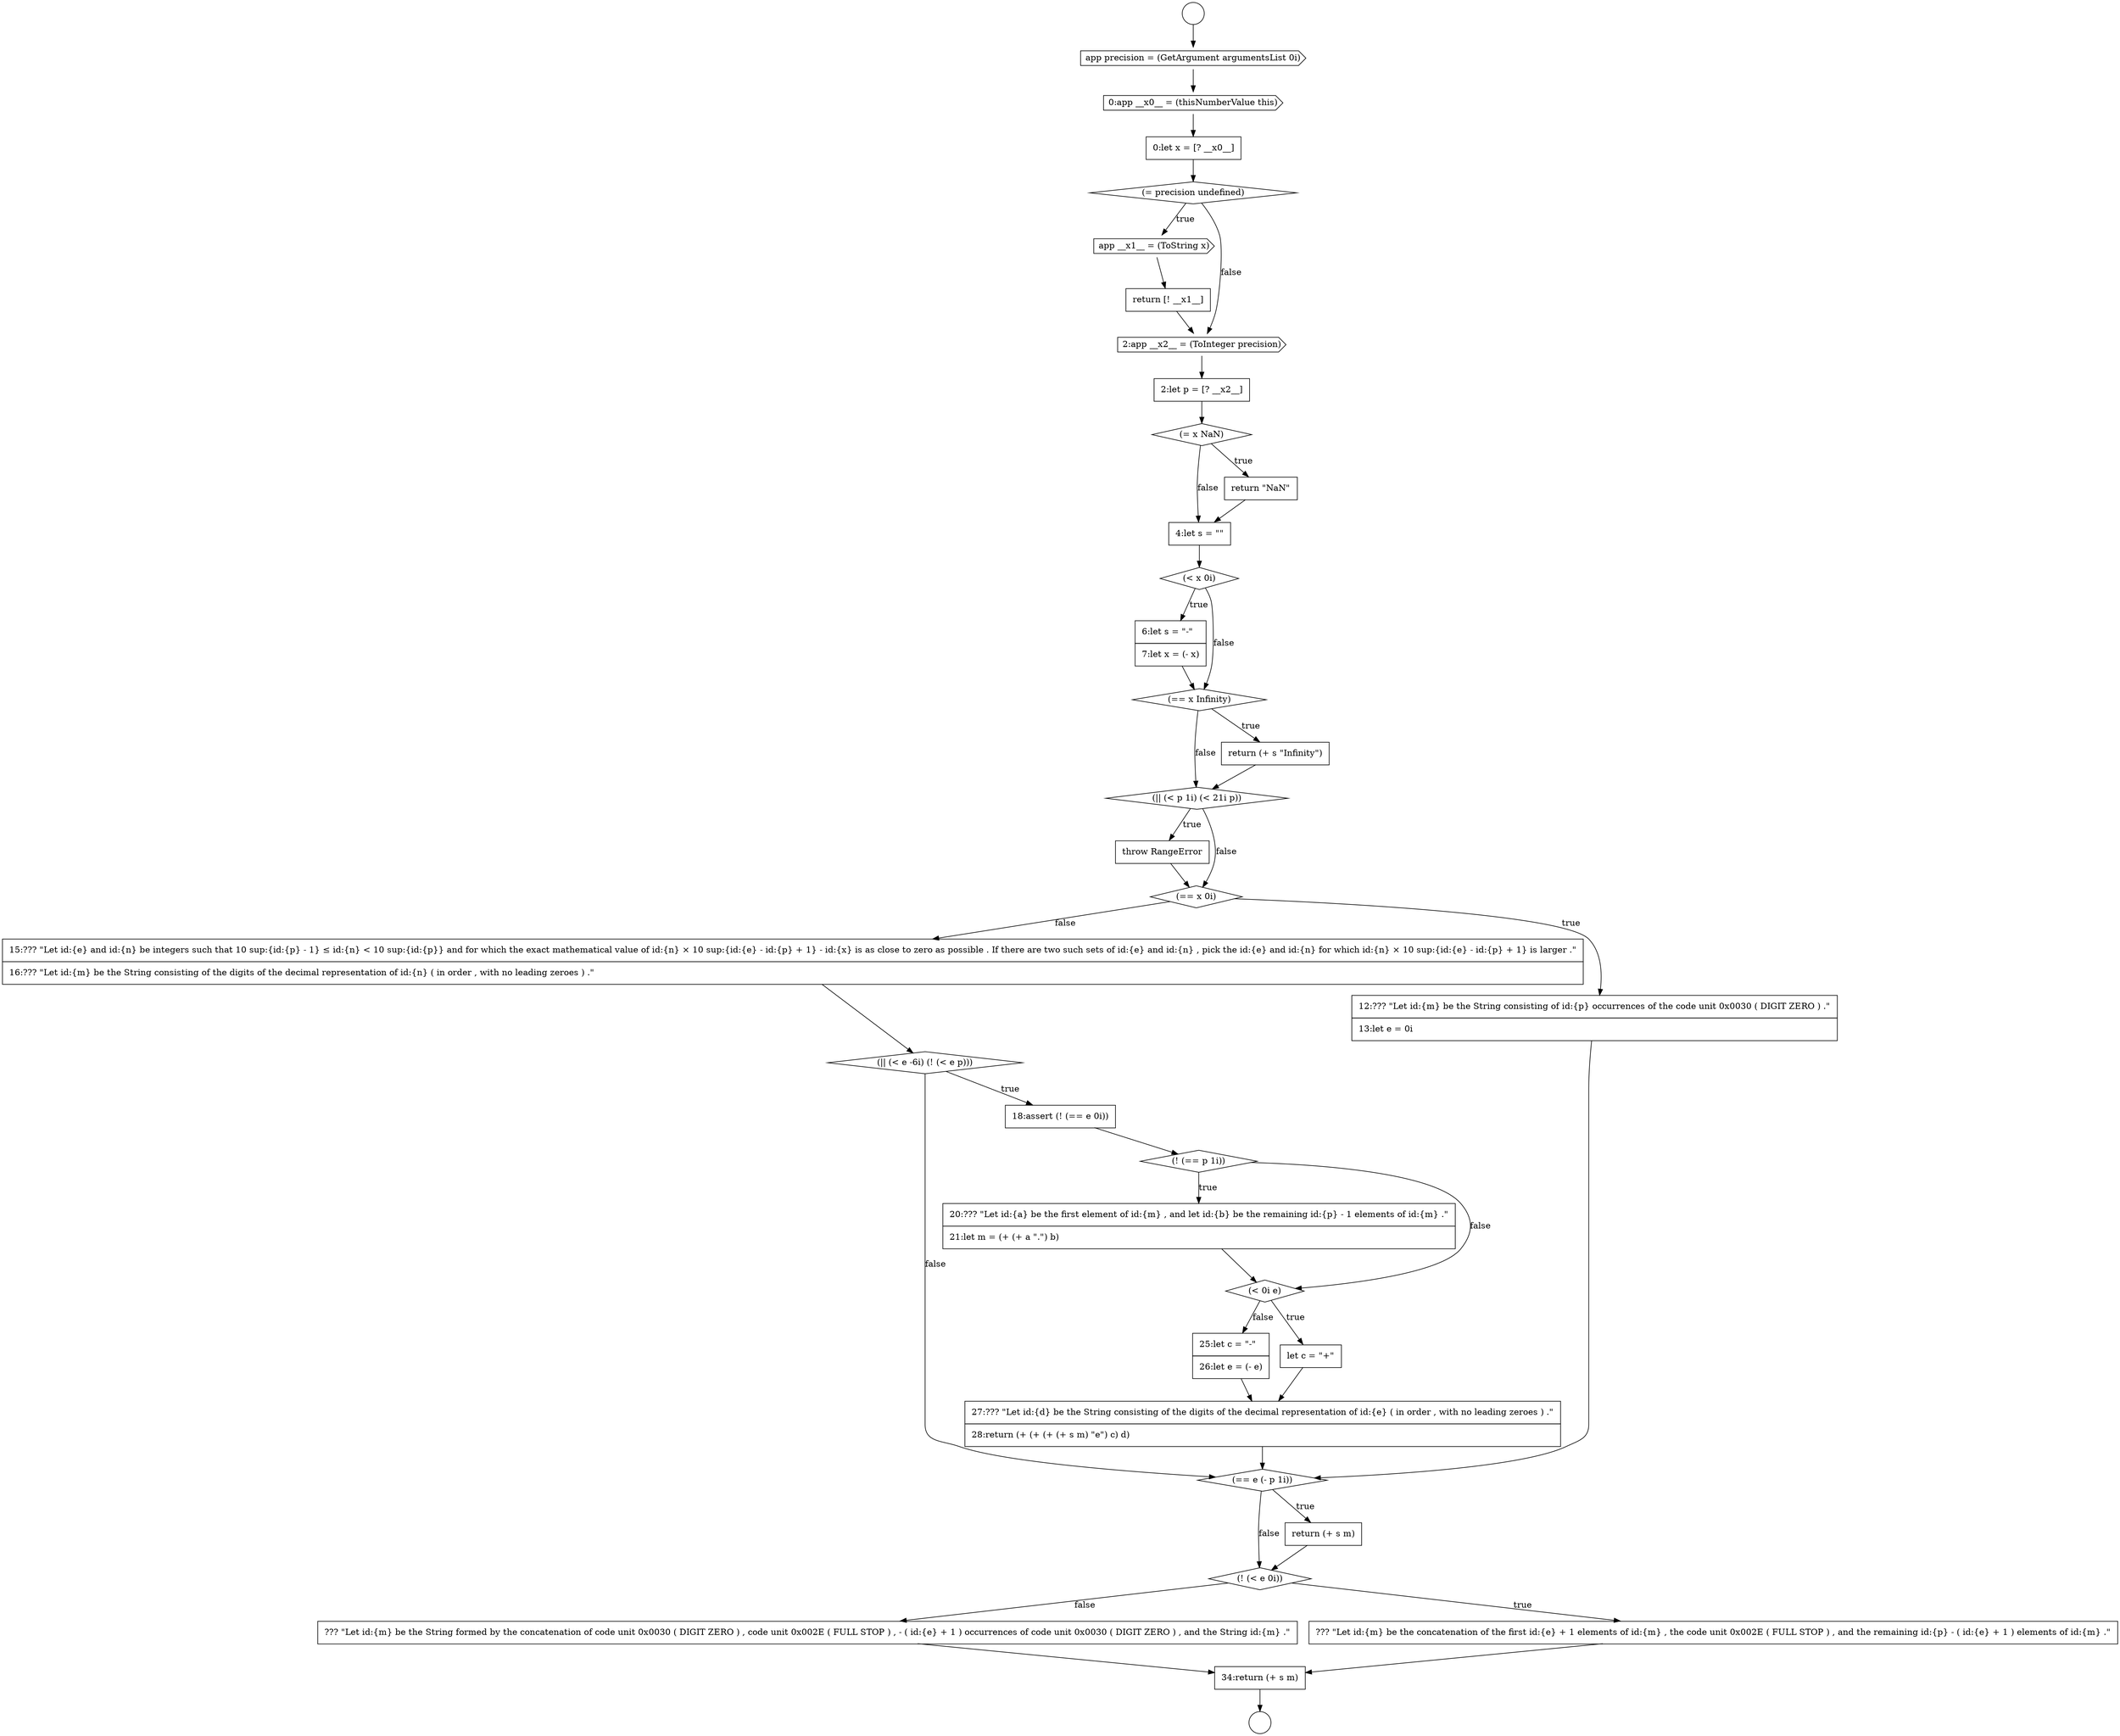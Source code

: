 digraph {
  node11372 [shape=none, margin=0, label=<<font color="black">
    <table border="0" cellborder="1" cellspacing="0" cellpadding="10">
      <tr><td align="left">??? &quot;Let id:{m} be the String formed by the concatenation of code unit 0x0030 ( DIGIT ZERO ) , code unit 0x002E ( FULL STOP ) , - ( id:{e} + 1 ) occurrences of code unit 0x0030 ( DIGIT ZERO ) , and the String id:{m} .&quot;</td></tr>
    </table>
  </font>> color="black" fillcolor="white" style=filled]
  node11340 [shape=cds, label=<<font color="black">app precision = (GetArgument argumentsList 0i)</font>> color="black" fillcolor="white" style=filled]
  node11363 [shape=none, margin=0, label=<<font color="black">
    <table border="0" cellborder="1" cellspacing="0" cellpadding="10">
      <tr><td align="left">20:??? &quot;Let id:{a} be the first element of id:{m} , and let id:{b} be the remaining id:{p} - 1 elements of id:{m} .&quot;</td></tr>
      <tr><td align="left">21:let m = (+ (+ a &quot;.&quot;) b)</td></tr>
    </table>
  </font>> color="black" fillcolor="white" style=filled]
  node11344 [shape=cds, label=<<font color="black">app __x1__ = (ToString x)</font>> color="black" fillcolor="white" style=filled]
  node11356 [shape=none, margin=0, label=<<font color="black">
    <table border="0" cellborder="1" cellspacing="0" cellpadding="10">
      <tr><td align="left">throw RangeError</td></tr>
    </table>
  </font>> color="black" fillcolor="white" style=filled]
  node11364 [shape=diamond, label=<<font color="black">(&lt; 0i e)</font>> color="black" fillcolor="white" style=filled]
  node11368 [shape=diamond, label=<<font color="black">(== e (- p 1i))</font>> color="black" fillcolor="white" style=filled]
  node11343 [shape=diamond, label=<<font color="black">(= precision undefined)</font>> color="black" fillcolor="white" style=filled]
  node11370 [shape=diamond, label=<<font color="black">(! (&lt; e 0i))</font>> color="black" fillcolor="white" style=filled]
  node11366 [shape=none, margin=0, label=<<font color="black">
    <table border="0" cellborder="1" cellspacing="0" cellpadding="10">
      <tr><td align="left">25:let c = &quot;-&quot;</td></tr>
      <tr><td align="left">26:let e = (- e)</td></tr>
    </table>
  </font>> color="black" fillcolor="white" style=filled]
  node11341 [shape=cds, label=<<font color="black">0:app __x0__ = (thisNumberValue this)</font>> color="black" fillcolor="white" style=filled]
  node11362 [shape=diamond, label=<<font color="black">(! (== p 1i))</font>> color="black" fillcolor="white" style=filled]
  node11352 [shape=none, margin=0, label=<<font color="black">
    <table border="0" cellborder="1" cellspacing="0" cellpadding="10">
      <tr><td align="left">6:let s = &quot;-&quot;</td></tr>
      <tr><td align="left">7:let x = (- x)</td></tr>
    </table>
  </font>> color="black" fillcolor="white" style=filled]
  node11350 [shape=none, margin=0, label=<<font color="black">
    <table border="0" cellborder="1" cellspacing="0" cellpadding="10">
      <tr><td align="left">4:let s = &quot;&quot;</td></tr>
    </table>
  </font>> color="black" fillcolor="white" style=filled]
  node11353 [shape=diamond, label=<<font color="black">(== x Infinity)</font>> color="black" fillcolor="white" style=filled]
  node11346 [shape=cds, label=<<font color="black">2:app __x2__ = (ToInteger precision)</font>> color="black" fillcolor="white" style=filled]
  node11367 [shape=none, margin=0, label=<<font color="black">
    <table border="0" cellborder="1" cellspacing="0" cellpadding="10">
      <tr><td align="left">27:??? &quot;Let id:{d} be the String consisting of the digits of the decimal representation of id:{e} ( in order , with no leading zeroes ) .&quot;</td></tr>
      <tr><td align="left">28:return (+ (+ (+ (+ s m) &quot;e&quot;) c) d)</td></tr>
    </table>
  </font>> color="black" fillcolor="white" style=filled]
  node11357 [shape=diamond, label=<<font color="black">(== x 0i)</font>> color="black" fillcolor="white" style=filled]
  node11339 [shape=circle label=" " color="black" fillcolor="white" style=filled]
  node11371 [shape=none, margin=0, label=<<font color="black">
    <table border="0" cellborder="1" cellspacing="0" cellpadding="10">
      <tr><td align="left">??? &quot;Let id:{m} be the concatenation of the first id:{e} + 1 elements of id:{m} , the code unit 0x002E ( FULL STOP ) , and the remaining id:{p} - ( id:{e} + 1 ) elements of id:{m} .&quot;</td></tr>
    </table>
  </font>> color="black" fillcolor="white" style=filled]
  node11360 [shape=diamond, label=<<font color="black">(|| (&lt; e -6i) (! (&lt; e p)))</font>> color="black" fillcolor="white" style=filled]
  node11347 [shape=none, margin=0, label=<<font color="black">
    <table border="0" cellborder="1" cellspacing="0" cellpadding="10">
      <tr><td align="left">2:let p = [? __x2__]</td></tr>
    </table>
  </font>> color="black" fillcolor="white" style=filled]
  node11355 [shape=diamond, label=<<font color="black">(|| (&lt; p 1i) (&lt; 21i p))</font>> color="black" fillcolor="white" style=filled]
  node11338 [shape=circle label=" " color="black" fillcolor="white" style=filled]
  node11365 [shape=none, margin=0, label=<<font color="black">
    <table border="0" cellborder="1" cellspacing="0" cellpadding="10">
      <tr><td align="left">let c = &quot;+&quot;</td></tr>
    </table>
  </font>> color="black" fillcolor="white" style=filled]
  node11348 [shape=diamond, label=<<font color="black">(= x NaN)</font>> color="black" fillcolor="white" style=filled]
  node11342 [shape=none, margin=0, label=<<font color="black">
    <table border="0" cellborder="1" cellspacing="0" cellpadding="10">
      <tr><td align="left">0:let x = [? __x0__]</td></tr>
    </table>
  </font>> color="black" fillcolor="white" style=filled]
  node11359 [shape=none, margin=0, label=<<font color="black">
    <table border="0" cellborder="1" cellspacing="0" cellpadding="10">
      <tr><td align="left">15:??? &quot;Let id:{e} and id:{n} be integers such that 10 sup:{id:{p} - 1} &le; id:{n} &lt; 10 sup:{id:{p}} and for which the exact mathematical value of id:{n} &times; 10 sup:{id:{e} - id:{p} + 1} - id:{x} is as close to zero as possible . If there are two such sets of id:{e} and id:{n} , pick the id:{e} and id:{n} for which id:{n} &times; 10 sup:{id:{e} - id:{p} + 1} is larger .&quot;</td></tr>
      <tr><td align="left">16:??? &quot;Let id:{m} be the String consisting of the digits of the decimal representation of id:{n} ( in order , with no leading zeroes ) .&quot;</td></tr>
    </table>
  </font>> color="black" fillcolor="white" style=filled]
  node11361 [shape=none, margin=0, label=<<font color="black">
    <table border="0" cellborder="1" cellspacing="0" cellpadding="10">
      <tr><td align="left">18:assert (! (== e 0i))</td></tr>
    </table>
  </font>> color="black" fillcolor="white" style=filled]
  node11354 [shape=none, margin=0, label=<<font color="black">
    <table border="0" cellborder="1" cellspacing="0" cellpadding="10">
      <tr><td align="left">return (+ s &quot;Infinity&quot;)</td></tr>
    </table>
  </font>> color="black" fillcolor="white" style=filled]
  node11351 [shape=diamond, label=<<font color="black">(&lt; x 0i)</font>> color="black" fillcolor="white" style=filled]
  node11349 [shape=none, margin=0, label=<<font color="black">
    <table border="0" cellborder="1" cellspacing="0" cellpadding="10">
      <tr><td align="left">return &quot;NaN&quot;</td></tr>
    </table>
  </font>> color="black" fillcolor="white" style=filled]
  node11369 [shape=none, margin=0, label=<<font color="black">
    <table border="0" cellborder="1" cellspacing="0" cellpadding="10">
      <tr><td align="left">return (+ s m)</td></tr>
    </table>
  </font>> color="black" fillcolor="white" style=filled]
  node11358 [shape=none, margin=0, label=<<font color="black">
    <table border="0" cellborder="1" cellspacing="0" cellpadding="10">
      <tr><td align="left">12:??? &quot;Let id:{m} be the String consisting of id:{p} occurrences of the code unit 0x0030 ( DIGIT ZERO ) .&quot;</td></tr>
      <tr><td align="left">13:let e = 0i</td></tr>
    </table>
  </font>> color="black" fillcolor="white" style=filled]
  node11345 [shape=none, margin=0, label=<<font color="black">
    <table border="0" cellborder="1" cellspacing="0" cellpadding="10">
      <tr><td align="left">return [! __x1__]</td></tr>
    </table>
  </font>> color="black" fillcolor="white" style=filled]
  node11373 [shape=none, margin=0, label=<<font color="black">
    <table border="0" cellborder="1" cellspacing="0" cellpadding="10">
      <tr><td align="left">34:return (+ s m)</td></tr>
    </table>
  </font>> color="black" fillcolor="white" style=filled]
  node11351 -> node11352 [label=<<font color="black">true</font>> color="black"]
  node11351 -> node11353 [label=<<font color="black">false</font>> color="black"]
  node11369 -> node11370 [ color="black"]
  node11344 -> node11345 [ color="black"]
  node11363 -> node11364 [ color="black"]
  node11343 -> node11344 [label=<<font color="black">true</font>> color="black"]
  node11343 -> node11346 [label=<<font color="black">false</font>> color="black"]
  node11366 -> node11367 [ color="black"]
  node11346 -> node11347 [ color="black"]
  node11348 -> node11349 [label=<<font color="black">true</font>> color="black"]
  node11348 -> node11350 [label=<<font color="black">false</font>> color="black"]
  node11368 -> node11369 [label=<<font color="black">true</font>> color="black"]
  node11368 -> node11370 [label=<<font color="black">false</font>> color="black"]
  node11338 -> node11340 [ color="black"]
  node11356 -> node11357 [ color="black"]
  node11347 -> node11348 [ color="black"]
  node11361 -> node11362 [ color="black"]
  node11354 -> node11355 [ color="black"]
  node11345 -> node11346 [ color="black"]
  node11352 -> node11353 [ color="black"]
  node11342 -> node11343 [ color="black"]
  node11349 -> node11350 [ color="black"]
  node11340 -> node11341 [ color="black"]
  node11350 -> node11351 [ color="black"]
  node11371 -> node11373 [ color="black"]
  node11359 -> node11360 [ color="black"]
  node11367 -> node11368 [ color="black"]
  node11372 -> node11373 [ color="black"]
  node11364 -> node11365 [label=<<font color="black">true</font>> color="black"]
  node11364 -> node11366 [label=<<font color="black">false</font>> color="black"]
  node11341 -> node11342 [ color="black"]
  node11370 -> node11371 [label=<<font color="black">true</font>> color="black"]
  node11370 -> node11372 [label=<<font color="black">false</font>> color="black"]
  node11357 -> node11358 [label=<<font color="black">true</font>> color="black"]
  node11357 -> node11359 [label=<<font color="black">false</font>> color="black"]
  node11362 -> node11363 [label=<<font color="black">true</font>> color="black"]
  node11362 -> node11364 [label=<<font color="black">false</font>> color="black"]
  node11355 -> node11356 [label=<<font color="black">true</font>> color="black"]
  node11355 -> node11357 [label=<<font color="black">false</font>> color="black"]
  node11360 -> node11361 [label=<<font color="black">true</font>> color="black"]
  node11360 -> node11368 [label=<<font color="black">false</font>> color="black"]
  node11358 -> node11368 [ color="black"]
  node11365 -> node11367 [ color="black"]
  node11373 -> node11339 [ color="black"]
  node11353 -> node11354 [label=<<font color="black">true</font>> color="black"]
  node11353 -> node11355 [label=<<font color="black">false</font>> color="black"]
}
